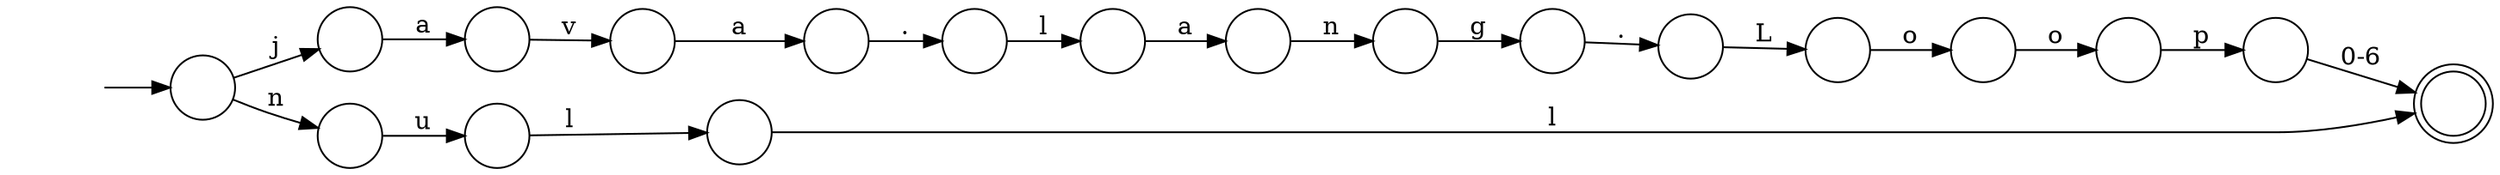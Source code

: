 digraph Automaton {
  rankdir = LR;
  0 [shape=circle,label=""];
  0 -> 18 [label="l"]
  1 [shape=doublecircle,label=""];
  2 [shape=circle,label=""];
  2 -> 15 [label="p"]
  3 [shape=circle,label=""];
  3 -> 4 [label="."]
  4 [shape=circle,label=""];
  4 -> 10 [label="l"]
  5 [shape=circle,label=""];
  5 -> 16 [label="L"]
  6 [shape=circle,label=""];
  6 -> 17 [label="a"]
  7 [shape=circle,label=""];
  initial [shape=plaintext,label=""];
  initial -> 7
  7 -> 9 [label="n"]
  7 -> 6 [label="j"]
  8 [shape=circle,label=""];
  8 -> 3 [label="a"]
  9 [shape=circle,label=""];
  9 -> 0 [label="u"]
  10 [shape=circle,label=""];
  10 -> 13 [label="a"]
  11 [shape=circle,label=""];
  11 -> 2 [label="o"]
  12 [shape=circle,label=""];
  12 -> 14 [label="g"]
  13 [shape=circle,label=""];
  13 -> 12 [label="n"]
  14 [shape=circle,label=""];
  14 -> 5 [label="."]
  15 [shape=circle,label=""];
  15 -> 1 [label="0-6"]
  16 [shape=circle,label=""];
  16 -> 11 [label="o"]
  17 [shape=circle,label=""];
  17 -> 8 [label="v"]
  18 [shape=circle,label=""];
  18 -> 1 [label="l"]
}
